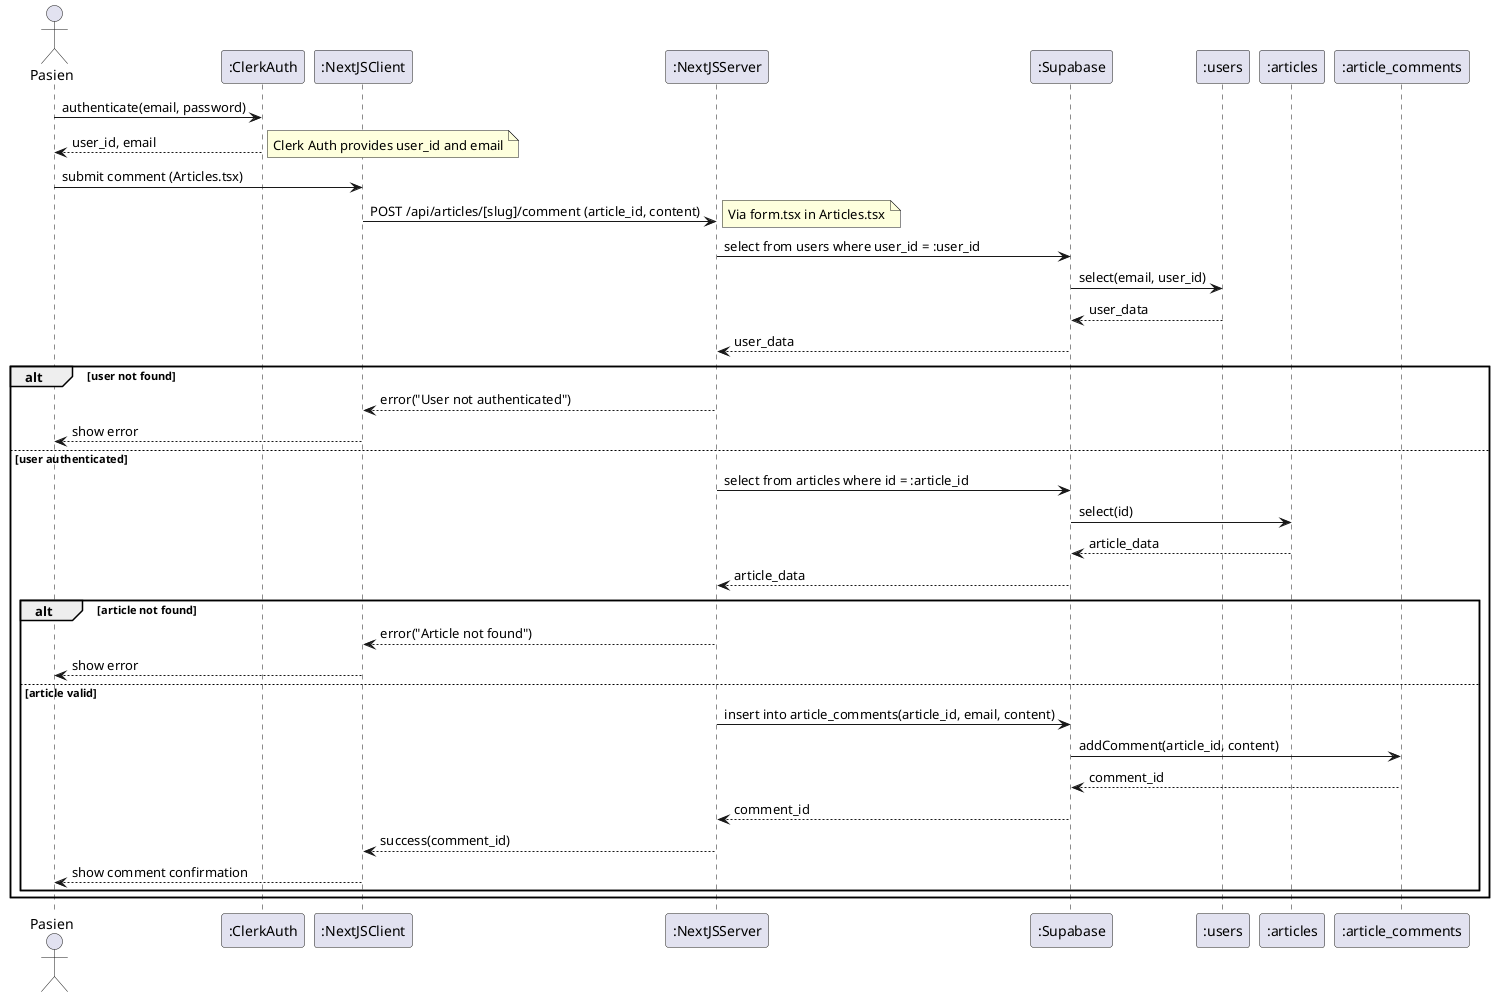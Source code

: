 @startuml
actor Pasien
participant ":ClerkAuth" as ClerkAuth
participant ":NextJSClient" as Client
participant ":NextJSServer" as Server
participant ":Supabase" as Supabase
participant ":users" as Users
participant ":articles" as Articles
participant ":article_comments" as Comments

' Pasien login
Pasien -> ClerkAuth: authenticate(email, password)
ClerkAuth --> Pasien: user_id, email
note right: Clerk Auth provides user_id and email

' Pasien menambahkan komentar
Pasien -> Client: submit comment (Articles.tsx)
Client -> Server: POST /api/articles/[slug]/comment (article_id, content)
note right: Via form.tsx in Articles.tsx

' Server memvalidasi pengguna
Server -> Supabase: select from users where user_id = :user_id
Supabase -> Users: select(email, user_id)
Users --> Supabase: user_data
Supabase --> Server: user_data
alt user not found
  Server --> Client: error("User not authenticated")
  Client --> Pasien: show error
else user authenticated
  note right: Policy: Authenticated users can create comments

  ' Server memvalidasi artikel
  Server -> Supabase: select from articles where id = :article_id
  Supabase -> Articles: select(id)
  Articles --> Supabase: article_data
  Supabase --> Server: article_data
  alt article not found
    Server --> Client: error("Article not found")
    Client --> Pasien: show error
  else article valid
    ' Server menyimpan komentar
    Server -> Supabase: insert into article_comments(article_id, email, content)
    Supabase -> Comments: addComment(article_id, content)
    Comments --> Supabase: comment_id
    Supabase --> Server: comment_id
    Server --> Client: success(comment_id)
    Client --> Pasien: show comment confirmation
  end
end

@enduml